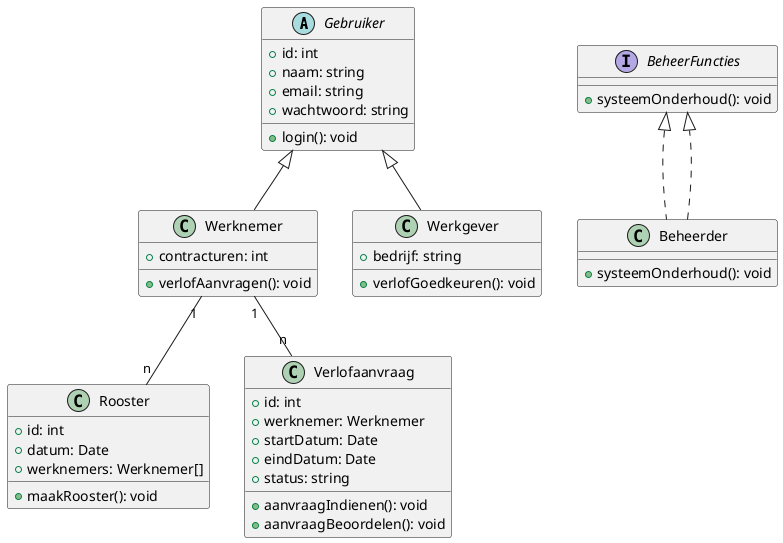 @startuml
abstract class Gebruiker {
    +id: int
    +naam: string
    +email: string
    +wachtwoord: string
    +login(): void
}

class Werknemer {
    +contracturen: int
    +verlofAanvragen(): void
}

class Werkgever {
    +bedrijf: string
    +verlofGoedkeuren(): void
}

class Rooster {
    +id: int
    +datum: Date
    +werknemers: Werknemer[]
    +maakRooster(): void
}

class Verlofaanvraag {
    +id: int
    +werknemer: Werknemer
    +startDatum: Date
    +eindDatum: Date
    +status: string
    +aanvraagIndienen(): void
    +aanvraagBeoordelen(): void
}

interface BeheerFuncties {
    +systeemOnderhoud(): void
}

class Beheerder implements BeheerFuncties {
    +systeemOnderhoud(): void
}

Gebruiker <|-- Werknemer
Gebruiker <|-- Werkgever
Werknemer "1" -- "n" Rooster
Werknemer "1" -- "n" Verlofaanvraag
Beheerder ..|> BeheerFuncties
@enduml
